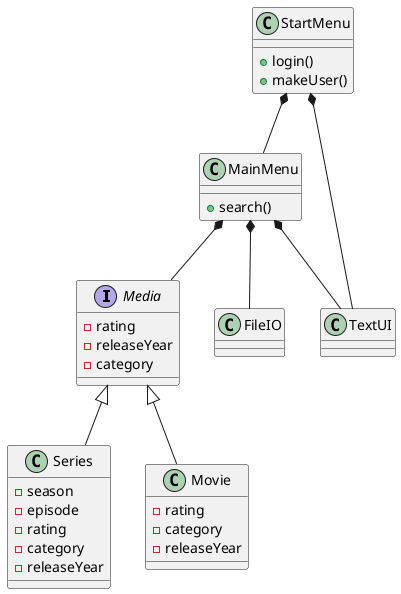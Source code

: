 @startuml
'https://plantuml.com/class-diagram

interface Media
class Series
class Movie
class FileIO
class StartMenu
class MainMenu
class TextUI

StartMenu *-- MainMenu
MainMenu *-- Media

Media <|-- Series
Media <|-- Movie

MainMenu *-- TextUI
MainMenu *-- FileIO
StartMenu *-- TextUI

Media : - rating
Media : - releaseYear
Media : - category

Series : - season
Series : - episode
Series : - rating
Series : - category
Series : - releaseYear

Movie : - rating
Movie : - category
Movie : - releaseYear

StartMenu : + login()
StartMenu : + makeUser()

MainMenu : + search()






@enduml